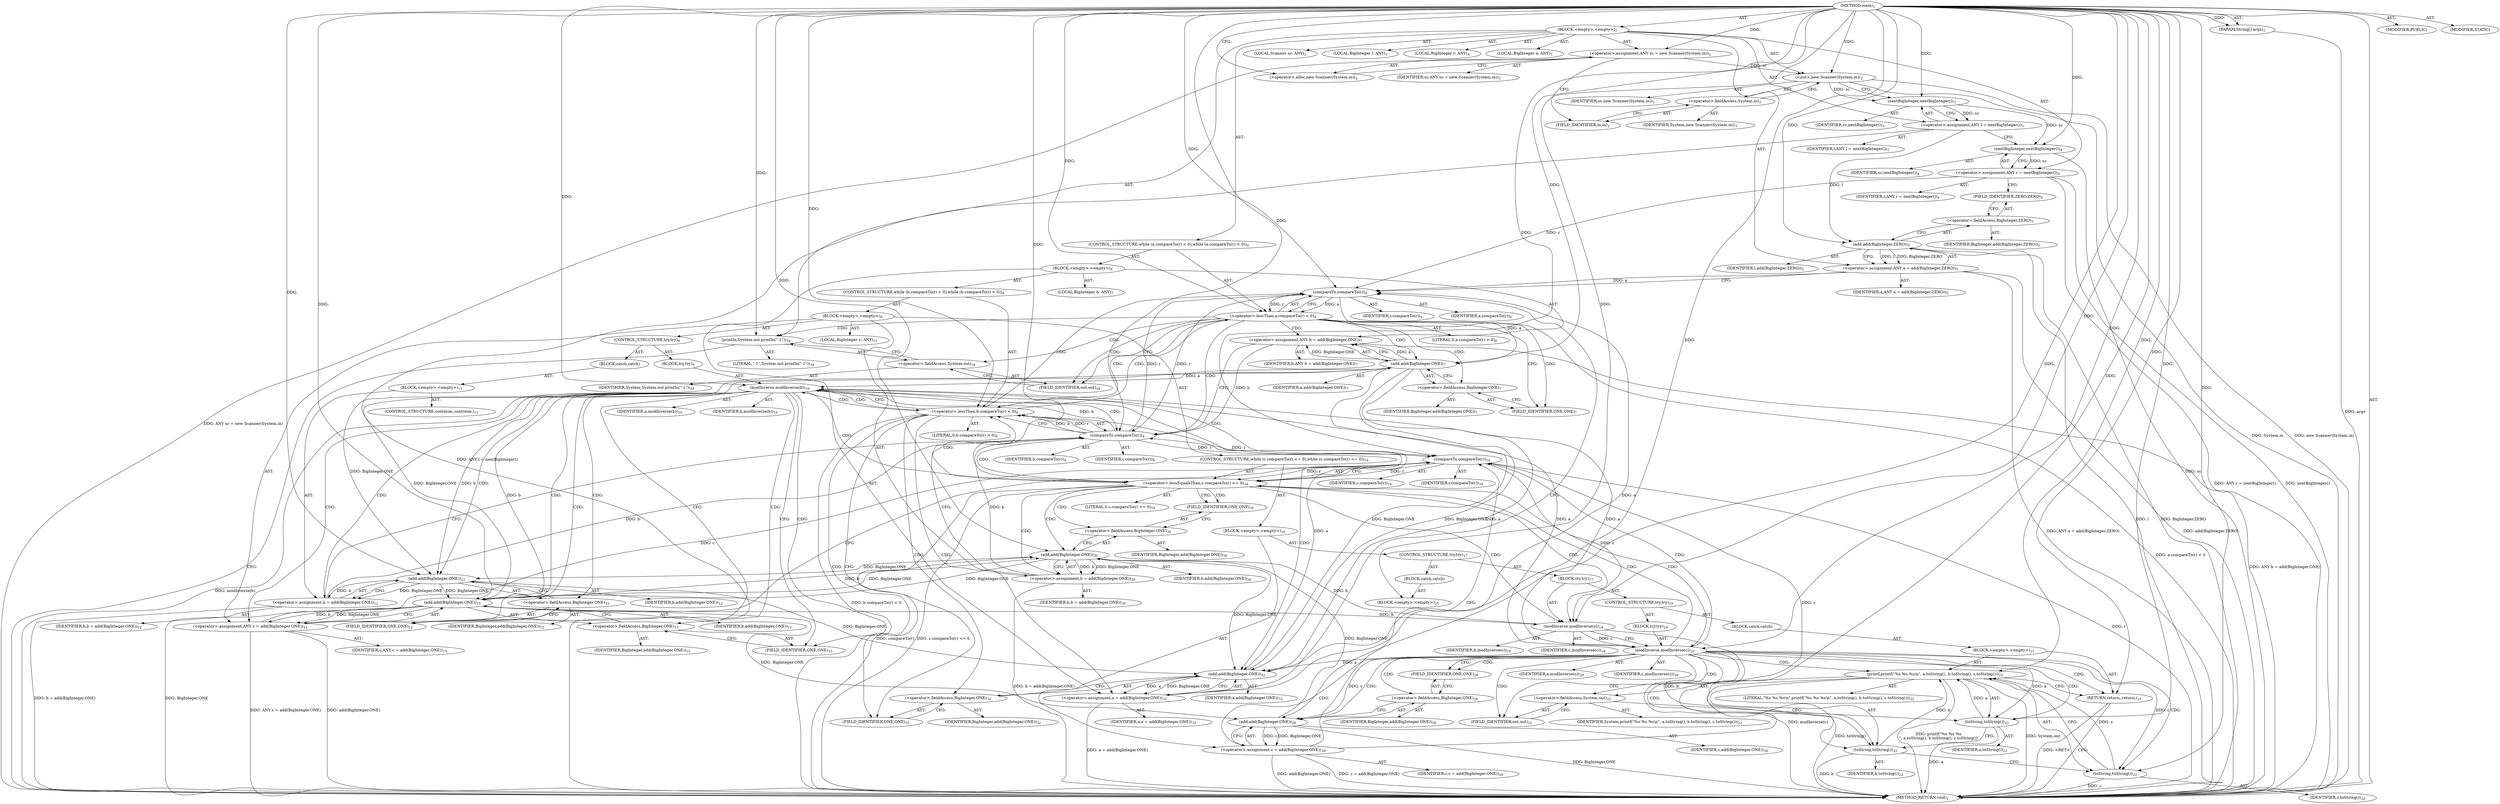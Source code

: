 digraph "main" {  
"19" [label = <(METHOD,main)<SUB>1</SUB>> ]
"20" [label = <(PARAM,String[] args)<SUB>1</SUB>> ]
"21" [label = <(BLOCK,&lt;empty&gt;,&lt;empty&gt;)<SUB>1</SUB>> ]
"4" [label = <(LOCAL,Scanner sc: ANY)<SUB>2</SUB>> ]
"22" [label = <(&lt;operator&gt;.assignment,ANY sc = new Scanner(System.in))<SUB>2</SUB>> ]
"23" [label = <(IDENTIFIER,sc,ANY sc = new Scanner(System.in))<SUB>2</SUB>> ]
"24" [label = <(&lt;operator&gt;.alloc,new Scanner(System.in))<SUB>2</SUB>> ]
"25" [label = <(&lt;init&gt;,new Scanner(System.in))<SUB>2</SUB>> ]
"3" [label = <(IDENTIFIER,sc,new Scanner(System.in))<SUB>2</SUB>> ]
"26" [label = <(&lt;operator&gt;.fieldAccess,System.in)<SUB>2</SUB>> ]
"27" [label = <(IDENTIFIER,System,new Scanner(System.in))<SUB>2</SUB>> ]
"28" [label = <(FIELD_IDENTIFIER,in,in)<SUB>2</SUB>> ]
"29" [label = <(LOCAL,BigInteger l: ANY)<SUB>3</SUB>> ]
"30" [label = <(&lt;operator&gt;.assignment,ANY l = nextBigInteger())<SUB>3</SUB>> ]
"31" [label = <(IDENTIFIER,l,ANY l = nextBigInteger())<SUB>3</SUB>> ]
"32" [label = <(nextBigInteger,nextBigInteger())<SUB>3</SUB>> ]
"33" [label = <(IDENTIFIER,sc,nextBigInteger())<SUB>3</SUB>> ]
"34" [label = <(LOCAL,BigInteger r: ANY)<SUB>4</SUB>> ]
"35" [label = <(&lt;operator&gt;.assignment,ANY r = nextBigInteger())<SUB>4</SUB>> ]
"36" [label = <(IDENTIFIER,r,ANY r = nextBigInteger())<SUB>4</SUB>> ]
"37" [label = <(nextBigInteger,nextBigInteger())<SUB>4</SUB>> ]
"38" [label = <(IDENTIFIER,sc,nextBigInteger())<SUB>4</SUB>> ]
"39" [label = <(LOCAL,BigInteger a: ANY)<SUB>5</SUB>> ]
"40" [label = <(&lt;operator&gt;.assignment,ANY a = add(BigInteger.ZERO))<SUB>5</SUB>> ]
"41" [label = <(IDENTIFIER,a,ANY a = add(BigInteger.ZERO))<SUB>5</SUB>> ]
"42" [label = <(add,add(BigInteger.ZERO))<SUB>5</SUB>> ]
"43" [label = <(IDENTIFIER,l,add(BigInteger.ZERO))<SUB>5</SUB>> ]
"44" [label = <(&lt;operator&gt;.fieldAccess,BigInteger.ZERO)<SUB>5</SUB>> ]
"45" [label = <(IDENTIFIER,BigInteger,add(BigInteger.ZERO))<SUB>5</SUB>> ]
"46" [label = <(FIELD_IDENTIFIER,ZERO,ZERO)<SUB>5</SUB>> ]
"47" [label = <(CONTROL_STRUCTURE,while (a.compareTo(r) &lt; 0),while (a.compareTo(r) &lt; 0))<SUB>6</SUB>> ]
"48" [label = <(&lt;operator&gt;.lessThan,a.compareTo(r) &lt; 0)<SUB>6</SUB>> ]
"49" [label = <(compareTo,compareTo(r))<SUB>6</SUB>> ]
"50" [label = <(IDENTIFIER,a,compareTo(r))<SUB>6</SUB>> ]
"51" [label = <(IDENTIFIER,r,compareTo(r))<SUB>6</SUB>> ]
"52" [label = <(LITERAL,0,a.compareTo(r) &lt; 0)<SUB>6</SUB>> ]
"53" [label = <(BLOCK,&lt;empty&gt;,&lt;empty&gt;)<SUB>6</SUB>> ]
"54" [label = <(LOCAL,BigInteger b: ANY)<SUB>7</SUB>> ]
"55" [label = <(&lt;operator&gt;.assignment,ANY b = add(BigInteger.ONE))<SUB>7</SUB>> ]
"56" [label = <(IDENTIFIER,b,ANY b = add(BigInteger.ONE))<SUB>7</SUB>> ]
"57" [label = <(add,add(BigInteger.ONE))<SUB>7</SUB>> ]
"58" [label = <(IDENTIFIER,a,add(BigInteger.ONE))<SUB>7</SUB>> ]
"59" [label = <(&lt;operator&gt;.fieldAccess,BigInteger.ONE)<SUB>7</SUB>> ]
"60" [label = <(IDENTIFIER,BigInteger,add(BigInteger.ONE))<SUB>7</SUB>> ]
"61" [label = <(FIELD_IDENTIFIER,ONE,ONE)<SUB>7</SUB>> ]
"62" [label = <(CONTROL_STRUCTURE,while (b.compareTo(r) &lt; 0),while (b.compareTo(r) &lt; 0))<SUB>8</SUB>> ]
"63" [label = <(&lt;operator&gt;.lessThan,b.compareTo(r) &lt; 0)<SUB>8</SUB>> ]
"64" [label = <(compareTo,compareTo(r))<SUB>8</SUB>> ]
"65" [label = <(IDENTIFIER,b,compareTo(r))<SUB>8</SUB>> ]
"66" [label = <(IDENTIFIER,r,compareTo(r))<SUB>8</SUB>> ]
"67" [label = <(LITERAL,0,b.compareTo(r) &lt; 0)<SUB>8</SUB>> ]
"68" [label = <(BLOCK,&lt;empty&gt;,&lt;empty&gt;)<SUB>8</SUB>> ]
"69" [label = <(CONTROL_STRUCTURE,try,try)<SUB>9</SUB>> ]
"70" [label = <(BLOCK,try,try)<SUB>9</SUB>> ]
"71" [label = <(modInverse,modInverse(b))<SUB>10</SUB>> ]
"72" [label = <(IDENTIFIER,a,modInverse(b))<SUB>10</SUB>> ]
"73" [label = <(IDENTIFIER,b,modInverse(b))<SUB>10</SUB>> ]
"74" [label = <(BLOCK,catch,catch)> ]
"75" [label = <(BLOCK,&lt;empty&gt;,&lt;empty&gt;)<SUB>11</SUB>> ]
"76" [label = <(&lt;operator&gt;.assignment,b = add(BigInteger.ONE))<SUB>12</SUB>> ]
"77" [label = <(IDENTIFIER,b,b = add(BigInteger.ONE))<SUB>12</SUB>> ]
"78" [label = <(add,add(BigInteger.ONE))<SUB>12</SUB>> ]
"79" [label = <(IDENTIFIER,b,add(BigInteger.ONE))<SUB>12</SUB>> ]
"80" [label = <(&lt;operator&gt;.fieldAccess,BigInteger.ONE)<SUB>12</SUB>> ]
"81" [label = <(IDENTIFIER,BigInteger,add(BigInteger.ONE))<SUB>12</SUB>> ]
"82" [label = <(FIELD_IDENTIFIER,ONE,ONE)<SUB>12</SUB>> ]
"83" [label = <(CONTROL_STRUCTURE,continue;,continue;)<SUB>13</SUB>> ]
"84" [label = <(LOCAL,BigInteger c: ANY)<SUB>15</SUB>> ]
"85" [label = <(&lt;operator&gt;.assignment,ANY c = add(BigInteger.ONE))<SUB>15</SUB>> ]
"86" [label = <(IDENTIFIER,c,ANY c = add(BigInteger.ONE))<SUB>15</SUB>> ]
"87" [label = <(add,add(BigInteger.ONE))<SUB>15</SUB>> ]
"88" [label = <(IDENTIFIER,b,add(BigInteger.ONE))<SUB>15</SUB>> ]
"89" [label = <(&lt;operator&gt;.fieldAccess,BigInteger.ONE)<SUB>15</SUB>> ]
"90" [label = <(IDENTIFIER,BigInteger,add(BigInteger.ONE))<SUB>15</SUB>> ]
"91" [label = <(FIELD_IDENTIFIER,ONE,ONE)<SUB>15</SUB>> ]
"92" [label = <(CONTROL_STRUCTURE,while (c.compareTo(r) &lt;= 0),while (c.compareTo(r) &lt;= 0))<SUB>16</SUB>> ]
"93" [label = <(&lt;operator&gt;.lessEqualsThan,c.compareTo(r) &lt;= 0)<SUB>16</SUB>> ]
"94" [label = <(compareTo,compareTo(r))<SUB>16</SUB>> ]
"95" [label = <(IDENTIFIER,c,compareTo(r))<SUB>16</SUB>> ]
"96" [label = <(IDENTIFIER,r,compareTo(r))<SUB>16</SUB>> ]
"97" [label = <(LITERAL,0,c.compareTo(r) &lt;= 0)<SUB>16</SUB>> ]
"98" [label = <(BLOCK,&lt;empty&gt;,&lt;empty&gt;)<SUB>16</SUB>> ]
"99" [label = <(CONTROL_STRUCTURE,try,try)<SUB>17</SUB>> ]
"100" [label = <(BLOCK,try,try)<SUB>17</SUB>> ]
"101" [label = <(modInverse,modInverse(c))<SUB>18</SUB>> ]
"102" [label = <(IDENTIFIER,b,modInverse(c))<SUB>18</SUB>> ]
"103" [label = <(IDENTIFIER,c,modInverse(c))<SUB>18</SUB>> ]
"104" [label = <(CONTROL_STRUCTURE,try,try)<SUB>19</SUB>> ]
"105" [label = <(BLOCK,try,try)<SUB>19</SUB>> ]
"106" [label = <(modInverse,modInverse(c))<SUB>20</SUB>> ]
"107" [label = <(IDENTIFIER,a,modInverse(c))<SUB>20</SUB>> ]
"108" [label = <(IDENTIFIER,c,modInverse(c))<SUB>20</SUB>> ]
"109" [label = <(BLOCK,catch,catch)> ]
"110" [label = <(BLOCK,&lt;empty&gt;,&lt;empty&gt;)<SUB>21</SUB>> ]
"111" [label = <(printf,printf(&quot;%s %s %s\n&quot;, a.toString(), b.toString(), c.toString()))<SUB>22</SUB>> ]
"112" [label = <(&lt;operator&gt;.fieldAccess,System.out)<SUB>22</SUB>> ]
"113" [label = <(IDENTIFIER,System,printf(&quot;%s %s %s\n&quot;, a.toString(), b.toString(), c.toString()))<SUB>22</SUB>> ]
"114" [label = <(FIELD_IDENTIFIER,out,out)<SUB>22</SUB>> ]
"115" [label = <(LITERAL,&quot;%s %s %s\n&quot;,printf(&quot;%s %s %s\n&quot;, a.toString(), b.toString(), c.toString()))<SUB>22</SUB>> ]
"116" [label = <(toString,toString())<SUB>22</SUB>> ]
"117" [label = <(IDENTIFIER,a,toString())<SUB>22</SUB>> ]
"118" [label = <(toString,toString())<SUB>22</SUB>> ]
"119" [label = <(IDENTIFIER,b,toString())<SUB>22</SUB>> ]
"120" [label = <(toString,toString())<SUB>22</SUB>> ]
"121" [label = <(IDENTIFIER,c,toString())<SUB>22</SUB>> ]
"122" [label = <(RETURN,return;,return;)<SUB>23</SUB>> ]
"123" [label = <(BLOCK,catch,catch)> ]
"124" [label = <(BLOCK,&lt;empty&gt;,&lt;empty&gt;)<SUB>25</SUB>> ]
"125" [label = <(&lt;operator&gt;.assignment,c = add(BigInteger.ONE))<SUB>28</SUB>> ]
"126" [label = <(IDENTIFIER,c,c = add(BigInteger.ONE))<SUB>28</SUB>> ]
"127" [label = <(add,add(BigInteger.ONE))<SUB>28</SUB>> ]
"128" [label = <(IDENTIFIER,c,add(BigInteger.ONE))<SUB>28</SUB>> ]
"129" [label = <(&lt;operator&gt;.fieldAccess,BigInteger.ONE)<SUB>28</SUB>> ]
"130" [label = <(IDENTIFIER,BigInteger,add(BigInteger.ONE))<SUB>28</SUB>> ]
"131" [label = <(FIELD_IDENTIFIER,ONE,ONE)<SUB>28</SUB>> ]
"132" [label = <(&lt;operator&gt;.assignment,b = add(BigInteger.ONE))<SUB>30</SUB>> ]
"133" [label = <(IDENTIFIER,b,b = add(BigInteger.ONE))<SUB>30</SUB>> ]
"134" [label = <(add,add(BigInteger.ONE))<SUB>30</SUB>> ]
"135" [label = <(IDENTIFIER,b,add(BigInteger.ONE))<SUB>30</SUB>> ]
"136" [label = <(&lt;operator&gt;.fieldAccess,BigInteger.ONE)<SUB>30</SUB>> ]
"137" [label = <(IDENTIFIER,BigInteger,add(BigInteger.ONE))<SUB>30</SUB>> ]
"138" [label = <(FIELD_IDENTIFIER,ONE,ONE)<SUB>30</SUB>> ]
"139" [label = <(&lt;operator&gt;.assignment,a = add(BigInteger.ONE))<SUB>32</SUB>> ]
"140" [label = <(IDENTIFIER,a,a = add(BigInteger.ONE))<SUB>32</SUB>> ]
"141" [label = <(add,add(BigInteger.ONE))<SUB>32</SUB>> ]
"142" [label = <(IDENTIFIER,a,add(BigInteger.ONE))<SUB>32</SUB>> ]
"143" [label = <(&lt;operator&gt;.fieldAccess,BigInteger.ONE)<SUB>32</SUB>> ]
"144" [label = <(IDENTIFIER,BigInteger,add(BigInteger.ONE))<SUB>32</SUB>> ]
"145" [label = <(FIELD_IDENTIFIER,ONE,ONE)<SUB>32</SUB>> ]
"146" [label = <(println,System.out.println(&quot;-1&quot;))<SUB>34</SUB>> ]
"147" [label = <(&lt;operator&gt;.fieldAccess,System.out)<SUB>34</SUB>> ]
"148" [label = <(IDENTIFIER,System,System.out.println(&quot;-1&quot;))<SUB>34</SUB>> ]
"149" [label = <(FIELD_IDENTIFIER,out,out)<SUB>34</SUB>> ]
"150" [label = <(LITERAL,&quot;-1&quot;,System.out.println(&quot;-1&quot;))<SUB>34</SUB>> ]
"151" [label = <(MODIFIER,PUBLIC)> ]
"152" [label = <(MODIFIER,STATIC)> ]
"153" [label = <(METHOD_RETURN,void)<SUB>1</SUB>> ]
  "19" -> "20"  [ label = "AST: "] 
  "19" -> "21"  [ label = "AST: "] 
  "19" -> "151"  [ label = "AST: "] 
  "19" -> "152"  [ label = "AST: "] 
  "19" -> "153"  [ label = "AST: "] 
  "21" -> "4"  [ label = "AST: "] 
  "21" -> "22"  [ label = "AST: "] 
  "21" -> "25"  [ label = "AST: "] 
  "21" -> "29"  [ label = "AST: "] 
  "21" -> "30"  [ label = "AST: "] 
  "21" -> "34"  [ label = "AST: "] 
  "21" -> "35"  [ label = "AST: "] 
  "21" -> "39"  [ label = "AST: "] 
  "21" -> "40"  [ label = "AST: "] 
  "21" -> "47"  [ label = "AST: "] 
  "21" -> "146"  [ label = "AST: "] 
  "22" -> "23"  [ label = "AST: "] 
  "22" -> "24"  [ label = "AST: "] 
  "25" -> "3"  [ label = "AST: "] 
  "25" -> "26"  [ label = "AST: "] 
  "26" -> "27"  [ label = "AST: "] 
  "26" -> "28"  [ label = "AST: "] 
  "30" -> "31"  [ label = "AST: "] 
  "30" -> "32"  [ label = "AST: "] 
  "32" -> "33"  [ label = "AST: "] 
  "35" -> "36"  [ label = "AST: "] 
  "35" -> "37"  [ label = "AST: "] 
  "37" -> "38"  [ label = "AST: "] 
  "40" -> "41"  [ label = "AST: "] 
  "40" -> "42"  [ label = "AST: "] 
  "42" -> "43"  [ label = "AST: "] 
  "42" -> "44"  [ label = "AST: "] 
  "44" -> "45"  [ label = "AST: "] 
  "44" -> "46"  [ label = "AST: "] 
  "47" -> "48"  [ label = "AST: "] 
  "47" -> "53"  [ label = "AST: "] 
  "48" -> "49"  [ label = "AST: "] 
  "48" -> "52"  [ label = "AST: "] 
  "49" -> "50"  [ label = "AST: "] 
  "49" -> "51"  [ label = "AST: "] 
  "53" -> "54"  [ label = "AST: "] 
  "53" -> "55"  [ label = "AST: "] 
  "53" -> "62"  [ label = "AST: "] 
  "53" -> "139"  [ label = "AST: "] 
  "55" -> "56"  [ label = "AST: "] 
  "55" -> "57"  [ label = "AST: "] 
  "57" -> "58"  [ label = "AST: "] 
  "57" -> "59"  [ label = "AST: "] 
  "59" -> "60"  [ label = "AST: "] 
  "59" -> "61"  [ label = "AST: "] 
  "62" -> "63"  [ label = "AST: "] 
  "62" -> "68"  [ label = "AST: "] 
  "63" -> "64"  [ label = "AST: "] 
  "63" -> "67"  [ label = "AST: "] 
  "64" -> "65"  [ label = "AST: "] 
  "64" -> "66"  [ label = "AST: "] 
  "68" -> "69"  [ label = "AST: "] 
  "68" -> "84"  [ label = "AST: "] 
  "68" -> "85"  [ label = "AST: "] 
  "68" -> "92"  [ label = "AST: "] 
  "68" -> "132"  [ label = "AST: "] 
  "69" -> "70"  [ label = "AST: "] 
  "69" -> "74"  [ label = "AST: "] 
  "70" -> "71"  [ label = "AST: "] 
  "71" -> "72"  [ label = "AST: "] 
  "71" -> "73"  [ label = "AST: "] 
  "74" -> "75"  [ label = "AST: "] 
  "75" -> "76"  [ label = "AST: "] 
  "75" -> "83"  [ label = "AST: "] 
  "76" -> "77"  [ label = "AST: "] 
  "76" -> "78"  [ label = "AST: "] 
  "78" -> "79"  [ label = "AST: "] 
  "78" -> "80"  [ label = "AST: "] 
  "80" -> "81"  [ label = "AST: "] 
  "80" -> "82"  [ label = "AST: "] 
  "85" -> "86"  [ label = "AST: "] 
  "85" -> "87"  [ label = "AST: "] 
  "87" -> "88"  [ label = "AST: "] 
  "87" -> "89"  [ label = "AST: "] 
  "89" -> "90"  [ label = "AST: "] 
  "89" -> "91"  [ label = "AST: "] 
  "92" -> "93"  [ label = "AST: "] 
  "92" -> "98"  [ label = "AST: "] 
  "93" -> "94"  [ label = "AST: "] 
  "93" -> "97"  [ label = "AST: "] 
  "94" -> "95"  [ label = "AST: "] 
  "94" -> "96"  [ label = "AST: "] 
  "98" -> "99"  [ label = "AST: "] 
  "98" -> "125"  [ label = "AST: "] 
  "99" -> "100"  [ label = "AST: "] 
  "99" -> "123"  [ label = "AST: "] 
  "100" -> "101"  [ label = "AST: "] 
  "100" -> "104"  [ label = "AST: "] 
  "101" -> "102"  [ label = "AST: "] 
  "101" -> "103"  [ label = "AST: "] 
  "104" -> "105"  [ label = "AST: "] 
  "104" -> "109"  [ label = "AST: "] 
  "105" -> "106"  [ label = "AST: "] 
  "106" -> "107"  [ label = "AST: "] 
  "106" -> "108"  [ label = "AST: "] 
  "109" -> "110"  [ label = "AST: "] 
  "110" -> "111"  [ label = "AST: "] 
  "110" -> "122"  [ label = "AST: "] 
  "111" -> "112"  [ label = "AST: "] 
  "111" -> "115"  [ label = "AST: "] 
  "111" -> "116"  [ label = "AST: "] 
  "111" -> "118"  [ label = "AST: "] 
  "111" -> "120"  [ label = "AST: "] 
  "112" -> "113"  [ label = "AST: "] 
  "112" -> "114"  [ label = "AST: "] 
  "116" -> "117"  [ label = "AST: "] 
  "118" -> "119"  [ label = "AST: "] 
  "120" -> "121"  [ label = "AST: "] 
  "123" -> "124"  [ label = "AST: "] 
  "125" -> "126"  [ label = "AST: "] 
  "125" -> "127"  [ label = "AST: "] 
  "127" -> "128"  [ label = "AST: "] 
  "127" -> "129"  [ label = "AST: "] 
  "129" -> "130"  [ label = "AST: "] 
  "129" -> "131"  [ label = "AST: "] 
  "132" -> "133"  [ label = "AST: "] 
  "132" -> "134"  [ label = "AST: "] 
  "134" -> "135"  [ label = "AST: "] 
  "134" -> "136"  [ label = "AST: "] 
  "136" -> "137"  [ label = "AST: "] 
  "136" -> "138"  [ label = "AST: "] 
  "139" -> "140"  [ label = "AST: "] 
  "139" -> "141"  [ label = "AST: "] 
  "141" -> "142"  [ label = "AST: "] 
  "141" -> "143"  [ label = "AST: "] 
  "143" -> "144"  [ label = "AST: "] 
  "143" -> "145"  [ label = "AST: "] 
  "146" -> "147"  [ label = "AST: "] 
  "146" -> "150"  [ label = "AST: "] 
  "147" -> "148"  [ label = "AST: "] 
  "147" -> "149"  [ label = "AST: "] 
  "22" -> "28"  [ label = "CFG: "] 
  "25" -> "32"  [ label = "CFG: "] 
  "30" -> "37"  [ label = "CFG: "] 
  "35" -> "46"  [ label = "CFG: "] 
  "40" -> "49"  [ label = "CFG: "] 
  "146" -> "153"  [ label = "CFG: "] 
  "24" -> "22"  [ label = "CFG: "] 
  "26" -> "25"  [ label = "CFG: "] 
  "32" -> "30"  [ label = "CFG: "] 
  "37" -> "35"  [ label = "CFG: "] 
  "42" -> "40"  [ label = "CFG: "] 
  "48" -> "61"  [ label = "CFG: "] 
  "48" -> "149"  [ label = "CFG: "] 
  "147" -> "146"  [ label = "CFG: "] 
  "28" -> "26"  [ label = "CFG: "] 
  "44" -> "42"  [ label = "CFG: "] 
  "49" -> "48"  [ label = "CFG: "] 
  "55" -> "64"  [ label = "CFG: "] 
  "139" -> "49"  [ label = "CFG: "] 
  "149" -> "147"  [ label = "CFG: "] 
  "46" -> "44"  [ label = "CFG: "] 
  "57" -> "55"  [ label = "CFG: "] 
  "63" -> "71"  [ label = "CFG: "] 
  "63" -> "145"  [ label = "CFG: "] 
  "141" -> "139"  [ label = "CFG: "] 
  "59" -> "57"  [ label = "CFG: "] 
  "64" -> "63"  [ label = "CFG: "] 
  "85" -> "94"  [ label = "CFG: "] 
  "132" -> "64"  [ label = "CFG: "] 
  "143" -> "141"  [ label = "CFG: "] 
  "61" -> "59"  [ label = "CFG: "] 
  "87" -> "85"  [ label = "CFG: "] 
  "93" -> "101"  [ label = "CFG: "] 
  "93" -> "138"  [ label = "CFG: "] 
  "134" -> "132"  [ label = "CFG: "] 
  "145" -> "143"  [ label = "CFG: "] 
  "71" -> "82"  [ label = "CFG: "] 
  "71" -> "91"  [ label = "CFG: "] 
  "89" -> "87"  [ label = "CFG: "] 
  "94" -> "93"  [ label = "CFG: "] 
  "125" -> "94"  [ label = "CFG: "] 
  "136" -> "134"  [ label = "CFG: "] 
  "76" -> "64"  [ label = "CFG: "] 
  "91" -> "89"  [ label = "CFG: "] 
  "127" -> "125"  [ label = "CFG: "] 
  "138" -> "136"  [ label = "CFG: "] 
  "78" -> "76"  [ label = "CFG: "] 
  "101" -> "106"  [ label = "CFG: "] 
  "129" -> "127"  [ label = "CFG: "] 
  "80" -> "78"  [ label = "CFG: "] 
  "131" -> "129"  [ label = "CFG: "] 
  "82" -> "80"  [ label = "CFG: "] 
  "106" -> "131"  [ label = "CFG: "] 
  "106" -> "114"  [ label = "CFG: "] 
  "111" -> "122"  [ label = "CFG: "] 
  "122" -> "153"  [ label = "CFG: "] 
  "112" -> "116"  [ label = "CFG: "] 
  "116" -> "118"  [ label = "CFG: "] 
  "118" -> "120"  [ label = "CFG: "] 
  "120" -> "111"  [ label = "CFG: "] 
  "114" -> "112"  [ label = "CFG: "] 
  "19" -> "24"  [ label = "CFG: "] 
  "122" -> "153"  [ label = "DDG: &lt;RET&gt;"] 
  "20" -> "153"  [ label = "DDG: args"] 
  "22" -> "153"  [ label = "DDG: ANY sc = new Scanner(System.in)"] 
  "25" -> "153"  [ label = "DDG: System.in"] 
  "25" -> "153"  [ label = "DDG: new Scanner(System.in)"] 
  "30" -> "153"  [ label = "DDG: ANY l = nextBigInteger()"] 
  "37" -> "153"  [ label = "DDG: sc"] 
  "35" -> "153"  [ label = "DDG: nextBigInteger()"] 
  "35" -> "153"  [ label = "DDG: ANY r = nextBigInteger()"] 
  "42" -> "153"  [ label = "DDG: l"] 
  "42" -> "153"  [ label = "DDG: BigInteger.ZERO"] 
  "40" -> "153"  [ label = "DDG: add(BigInteger.ZERO)"] 
  "40" -> "153"  [ label = "DDG: ANY a = add(BigInteger.ZERO)"] 
  "48" -> "153"  [ label = "DDG: a.compareTo(r) &lt; 0"] 
  "55" -> "153"  [ label = "DDG: ANY b = add(BigInteger.ONE)"] 
  "63" -> "153"  [ label = "DDG: b.compareTo(r) &lt; 0"] 
  "139" -> "153"  [ label = "DDG: a = add(BigInteger.ONE)"] 
  "71" -> "153"  [ label = "DDG: modInverse(b)"] 
  "87" -> "153"  [ label = "DDG: BigInteger.ONE"] 
  "85" -> "153"  [ label = "DDG: add(BigInteger.ONE)"] 
  "85" -> "153"  [ label = "DDG: ANY c = add(BigInteger.ONE)"] 
  "94" -> "153"  [ label = "DDG: r"] 
  "93" -> "153"  [ label = "DDG: compareTo(r)"] 
  "93" -> "153"  [ label = "DDG: c.compareTo(r) &lt;= 0"] 
  "132" -> "153"  [ label = "DDG: b = add(BigInteger.ONE)"] 
  "106" -> "153"  [ label = "DDG: modInverse(c)"] 
  "111" -> "153"  [ label = "DDG: System.out"] 
  "116" -> "153"  [ label = "DDG: a"] 
  "111" -> "153"  [ label = "DDG: toString()"] 
  "118" -> "153"  [ label = "DDG: b"] 
  "120" -> "153"  [ label = "DDG: c"] 
  "111" -> "153"  [ label = "DDG: printf(&quot;%s %s %s\n&quot;, a.toString(), b.toString(), c.toString())"] 
  "127" -> "153"  [ label = "DDG: BigInteger.ONE"] 
  "125" -> "153"  [ label = "DDG: add(BigInteger.ONE)"] 
  "125" -> "153"  [ label = "DDG: c = add(BigInteger.ONE)"] 
  "76" -> "153"  [ label = "DDG: b = add(BigInteger.ONE)"] 
  "19" -> "20"  [ label = "DDG: "] 
  "19" -> "22"  [ label = "DDG: "] 
  "32" -> "30"  [ label = "DDG: sc"] 
  "37" -> "35"  [ label = "DDG: sc"] 
  "42" -> "40"  [ label = "DDG: l"] 
  "42" -> "40"  [ label = "DDG: BigInteger.ZERO"] 
  "22" -> "25"  [ label = "DDG: sc"] 
  "19" -> "25"  [ label = "DDG: "] 
  "19" -> "146"  [ label = "DDG: "] 
  "25" -> "32"  [ label = "DDG: sc"] 
  "19" -> "32"  [ label = "DDG: "] 
  "32" -> "37"  [ label = "DDG: sc"] 
  "19" -> "37"  [ label = "DDG: "] 
  "30" -> "42"  [ label = "DDG: l"] 
  "19" -> "42"  [ label = "DDG: "] 
  "49" -> "48"  [ label = "DDG: a"] 
  "49" -> "48"  [ label = "DDG: r"] 
  "19" -> "48"  [ label = "DDG: "] 
  "57" -> "55"  [ label = "DDG: a"] 
  "57" -> "55"  [ label = "DDG: BigInteger.ONE"] 
  "141" -> "139"  [ label = "DDG: a"] 
  "141" -> "139"  [ label = "DDG: BigInteger.ONE"] 
  "40" -> "49"  [ label = "DDG: a"] 
  "139" -> "49"  [ label = "DDG: a"] 
  "19" -> "49"  [ label = "DDG: "] 
  "35" -> "49"  [ label = "DDG: r"] 
  "64" -> "49"  [ label = "DDG: r"] 
  "49" -> "57"  [ label = "DDG: a"] 
  "19" -> "57"  [ label = "DDG: "] 
  "141" -> "57"  [ label = "DDG: BigInteger.ONE"] 
  "64" -> "63"  [ label = "DDG: b"] 
  "64" -> "63"  [ label = "DDG: r"] 
  "19" -> "63"  [ label = "DDG: "] 
  "87" -> "85"  [ label = "DDG: b"] 
  "87" -> "85"  [ label = "DDG: BigInteger.ONE"] 
  "134" -> "132"  [ label = "DDG: b"] 
  "134" -> "132"  [ label = "DDG: BigInteger.ONE"] 
  "57" -> "141"  [ label = "DDG: a"] 
  "71" -> "141"  [ label = "DDG: a"] 
  "106" -> "141"  [ label = "DDG: a"] 
  "19" -> "141"  [ label = "DDG: "] 
  "57" -> "141"  [ label = "DDG: BigInteger.ONE"] 
  "134" -> "141"  [ label = "DDG: BigInteger.ONE"] 
  "78" -> "141"  [ label = "DDG: BigInteger.ONE"] 
  "55" -> "64"  [ label = "DDG: b"] 
  "132" -> "64"  [ label = "DDG: b"] 
  "76" -> "64"  [ label = "DDG: b"] 
  "19" -> "64"  [ label = "DDG: "] 
  "49" -> "64"  [ label = "DDG: r"] 
  "94" -> "64"  [ label = "DDG: r"] 
  "71" -> "87"  [ label = "DDG: b"] 
  "19" -> "87"  [ label = "DDG: "] 
  "57" -> "87"  [ label = "DDG: BigInteger.ONE"] 
  "134" -> "87"  [ label = "DDG: BigInteger.ONE"] 
  "78" -> "87"  [ label = "DDG: BigInteger.ONE"] 
  "94" -> "93"  [ label = "DDG: c"] 
  "94" -> "93"  [ label = "DDG: r"] 
  "19" -> "93"  [ label = "DDG: "] 
  "127" -> "125"  [ label = "DDG: c"] 
  "127" -> "125"  [ label = "DDG: BigInteger.ONE"] 
  "87" -> "134"  [ label = "DDG: b"] 
  "101" -> "134"  [ label = "DDG: b"] 
  "19" -> "134"  [ label = "DDG: "] 
  "87" -> "134"  [ label = "DDG: BigInteger.ONE"] 
  "127" -> "134"  [ label = "DDG: BigInteger.ONE"] 
  "57" -> "71"  [ label = "DDG: a"] 
  "106" -> "71"  [ label = "DDG: a"] 
  "19" -> "71"  [ label = "DDG: "] 
  "64" -> "71"  [ label = "DDG: b"] 
  "78" -> "76"  [ label = "DDG: b"] 
  "78" -> "76"  [ label = "DDG: BigInteger.ONE"] 
  "85" -> "94"  [ label = "DDG: c"] 
  "125" -> "94"  [ label = "DDG: c"] 
  "19" -> "94"  [ label = "DDG: "] 
  "64" -> "94"  [ label = "DDG: r"] 
  "19" -> "124"  [ label = "DDG: "] 
  "106" -> "127"  [ label = "DDG: c"] 
  "19" -> "127"  [ label = "DDG: "] 
  "87" -> "127"  [ label = "DDG: BigInteger.ONE"] 
  "71" -> "78"  [ label = "DDG: b"] 
  "19" -> "78"  [ label = "DDG: "] 
  "57" -> "78"  [ label = "DDG: BigInteger.ONE"] 
  "134" -> "78"  [ label = "DDG: BigInteger.ONE"] 
  "87" -> "101"  [ label = "DDG: b"] 
  "19" -> "101"  [ label = "DDG: "] 
  "94" -> "101"  [ label = "DDG: c"] 
  "71" -> "106"  [ label = "DDG: a"] 
  "19" -> "106"  [ label = "DDG: "] 
  "101" -> "106"  [ label = "DDG: c"] 
  "19" -> "122"  [ label = "DDG: "] 
  "19" -> "111"  [ label = "DDG: "] 
  "116" -> "111"  [ label = "DDG: a"] 
  "118" -> "111"  [ label = "DDG: b"] 
  "120" -> "111"  [ label = "DDG: c"] 
  "106" -> "116"  [ label = "DDG: a"] 
  "19" -> "116"  [ label = "DDG: "] 
  "101" -> "118"  [ label = "DDG: b"] 
  "19" -> "118"  [ label = "DDG: "] 
  "106" -> "120"  [ label = "DDG: c"] 
  "19" -> "120"  [ label = "DDG: "] 
  "48" -> "64"  [ label = "CDG: "] 
  "48" -> "57"  [ label = "CDG: "] 
  "48" -> "146"  [ label = "CDG: "] 
  "48" -> "149"  [ label = "CDG: "] 
  "48" -> "59"  [ label = "CDG: "] 
  "48" -> "61"  [ label = "CDG: "] 
  "48" -> "147"  [ label = "CDG: "] 
  "48" -> "63"  [ label = "CDG: "] 
  "48" -> "55"  [ label = "CDG: "] 
  "63" -> "48"  [ label = "CDG: "] 
  "63" -> "141"  [ label = "CDG: "] 
  "63" -> "49"  [ label = "CDG: "] 
  "63" -> "145"  [ label = "CDG: "] 
  "63" -> "143"  [ label = "CDG: "] 
  "63" -> "71"  [ label = "CDG: "] 
  "63" -> "139"  [ label = "CDG: "] 
  "93" -> "64"  [ label = "CDG: "] 
  "93" -> "136"  [ label = "CDG: "] 
  "93" -> "132"  [ label = "CDG: "] 
  "93" -> "106"  [ label = "CDG: "] 
  "93" -> "134"  [ label = "CDG: "] 
  "93" -> "138"  [ label = "CDG: "] 
  "93" -> "101"  [ label = "CDG: "] 
  "93" -> "63"  [ label = "CDG: "] 
  "71" -> "94"  [ label = "CDG: "] 
  "71" -> "64"  [ label = "CDG: "] 
  "71" -> "89"  [ label = "CDG: "] 
  "71" -> "85"  [ label = "CDG: "] 
  "71" -> "76"  [ label = "CDG: "] 
  "71" -> "87"  [ label = "CDG: "] 
  "71" -> "91"  [ label = "CDG: "] 
  "71" -> "82"  [ label = "CDG: "] 
  "71" -> "93"  [ label = "CDG: "] 
  "71" -> "80"  [ label = "CDG: "] 
  "71" -> "63"  [ label = "CDG: "] 
  "71" -> "78"  [ label = "CDG: "] 
  "106" -> "94"  [ label = "CDG: "] 
  "106" -> "120"  [ label = "CDG: "] 
  "106" -> "116"  [ label = "CDG: "] 
  "106" -> "122"  [ label = "CDG: "] 
  "106" -> "114"  [ label = "CDG: "] 
  "106" -> "131"  [ label = "CDG: "] 
  "106" -> "112"  [ label = "CDG: "] 
  "106" -> "129"  [ label = "CDG: "] 
  "106" -> "93"  [ label = "CDG: "] 
  "106" -> "118"  [ label = "CDG: "] 
  "106" -> "127"  [ label = "CDG: "] 
  "106" -> "125"  [ label = "CDG: "] 
  "106" -> "111"  [ label = "CDG: "] 
}
